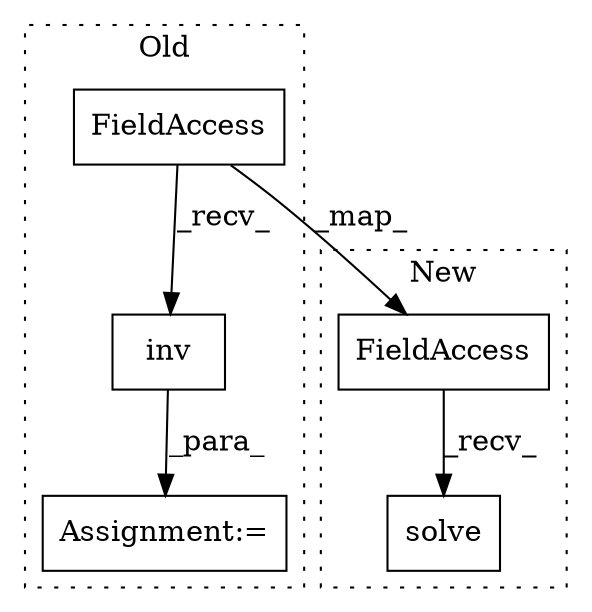 digraph G {
subgraph cluster0 {
1 [label="inv" a="32" s="5908,5930" l="4,1" shape="box"];
3 [label="FieldAccess" a="22" s="5895" l="12" shape="box"];
5 [label="Assignment:=" a="7" s="6357" l="1" shape="box"];
label = "Old";
style="dotted";
}
subgraph cluster1 {
2 [label="solve" a="32" s="7913,8083" l="6,1" shape="box"];
4 [label="FieldAccess" a="22" s="7900" l="12" shape="box"];
label = "New";
style="dotted";
}
1 -> 5 [label="_para_"];
3 -> 1 [label="_recv_"];
3 -> 4 [label="_map_"];
4 -> 2 [label="_recv_"];
}